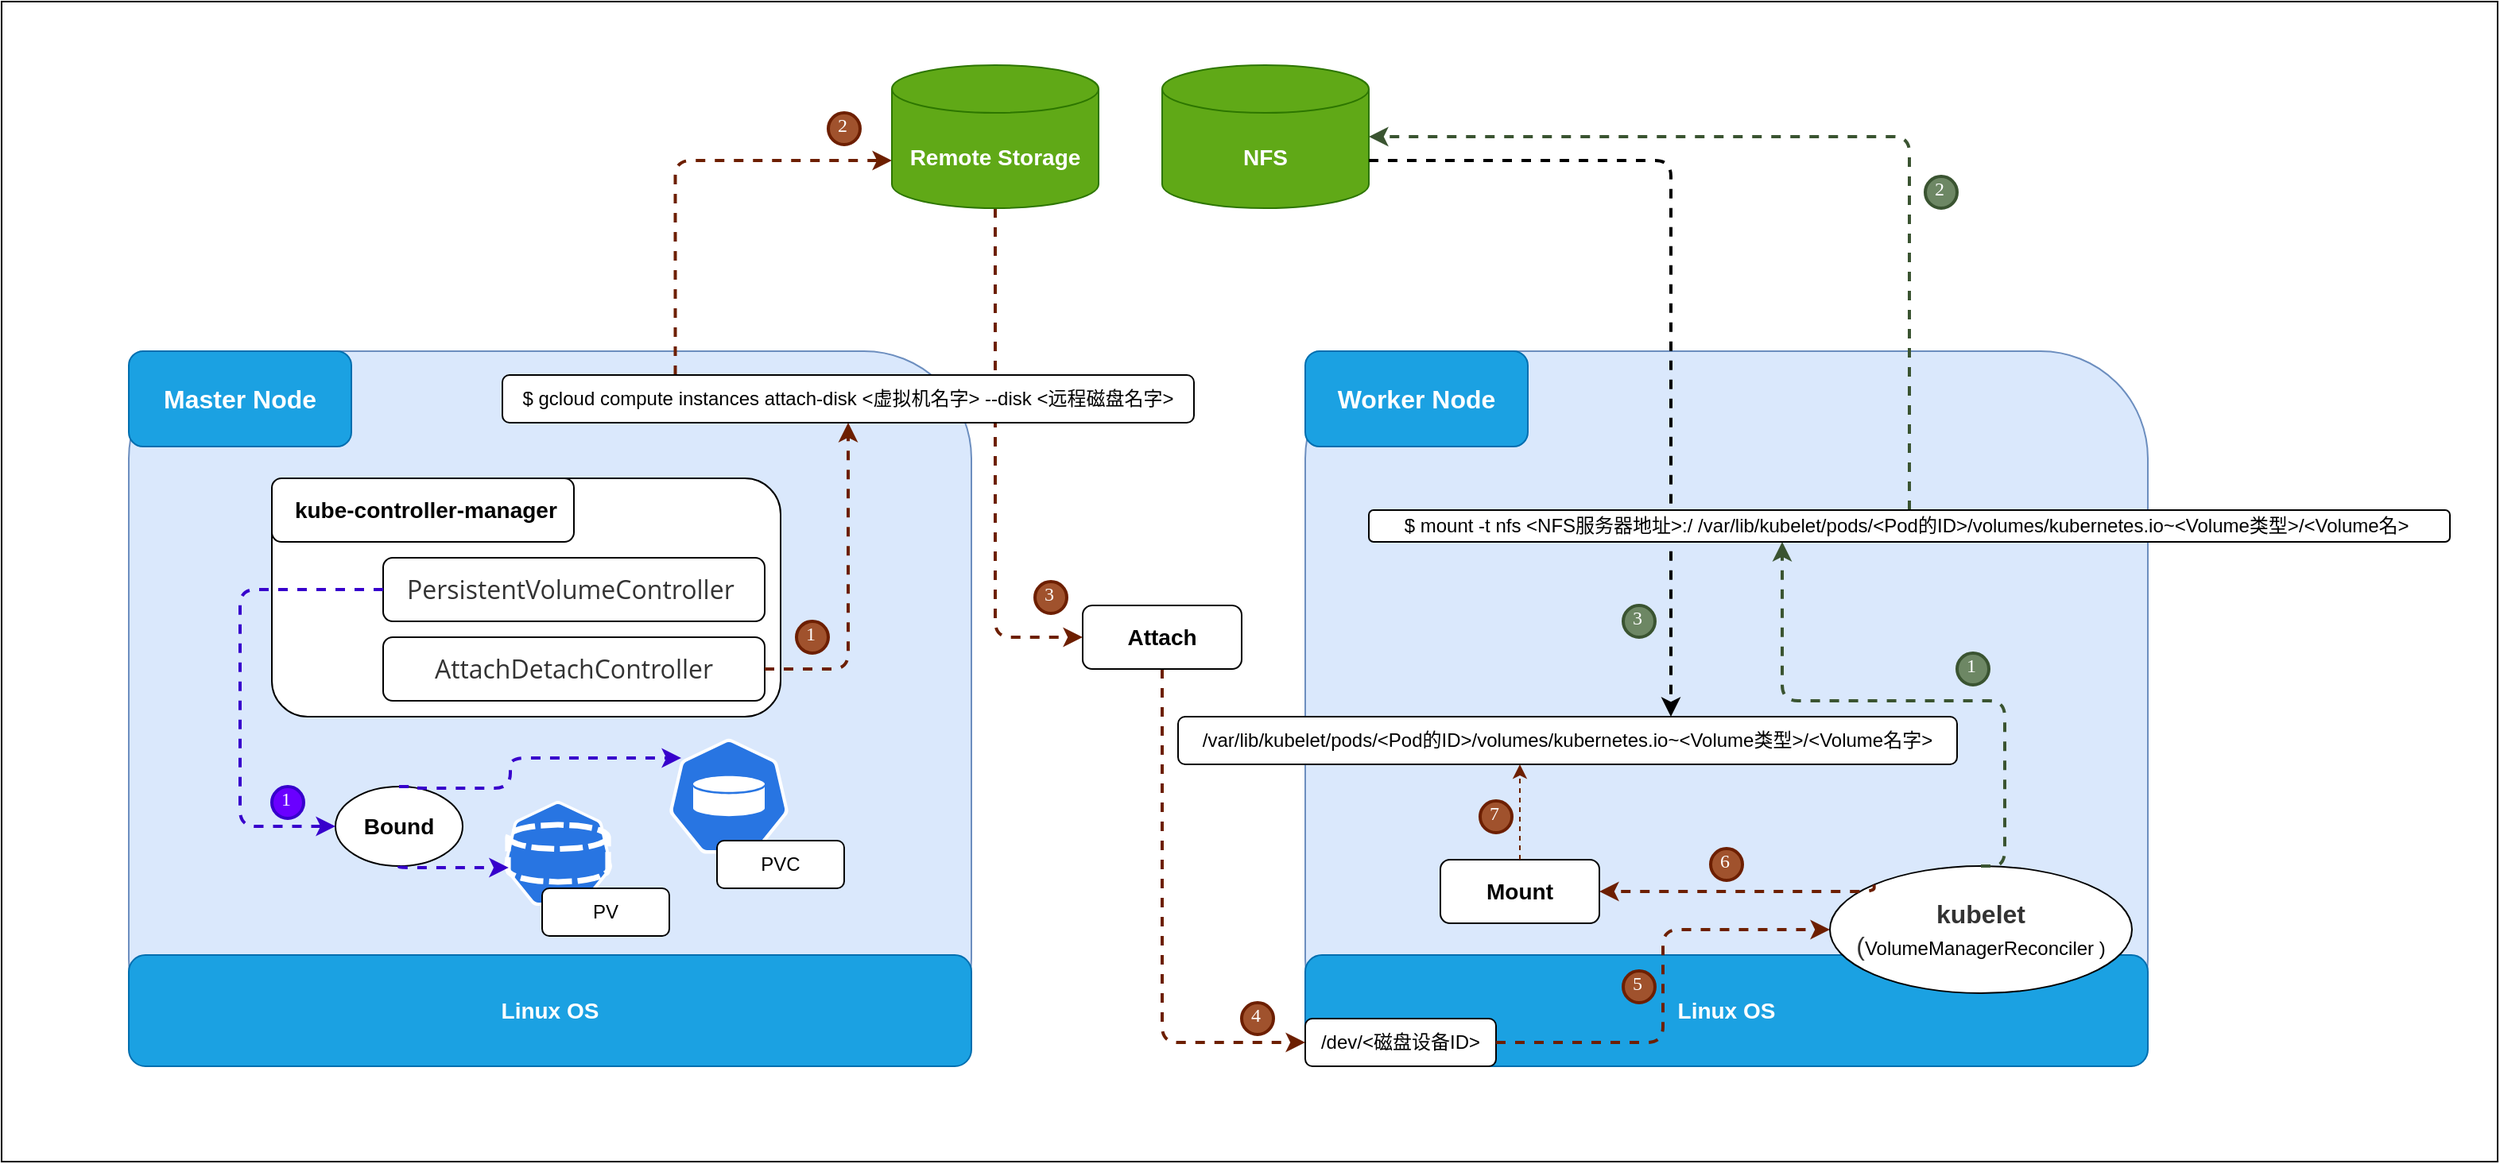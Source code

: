 <mxfile version="13.7.9" type="device"><diagram id="V8kBzgTS_78l2b0EYQct" name="Page-1"><mxGraphModel dx="2881" dy="2331" grid="1" gridSize="10" guides="1" tooltips="1" connect="1" arrows="1" fold="1" page="1" pageScale="1" pageWidth="850" pageHeight="1100" math="0" shadow="0"><root><mxCell id="0"/><mxCell id="1" parent="0"/><mxCell id="NvN85oqst8BbzducgSSX-100" value="" style="rounded=0;whiteSpace=wrap;html=1;" vertex="1" parent="1"><mxGeometry x="-30" y="-20" width="1570" height="730" as="geometry"/></mxCell><mxCell id="NvN85oqst8BbzducgSSX-8" value="" style="rounded=1;whiteSpace=wrap;html=1;fillColor=#dae8fc;strokeColor=#6c8ebf;" vertex="1" parent="1"><mxGeometry x="790" y="200" width="530" height="450" as="geometry"/></mxCell><mxCell id="NvN85oqst8BbzducgSSX-9" value="&lt;b&gt;&lt;font style=&quot;font-size: 14px&quot;&gt;Linux OS&lt;/font&gt;&lt;/b&gt;" style="rounded=1;whiteSpace=wrap;html=1;fillColor=#1ba1e2;strokeColor=#006EAF;fontColor=#ffffff;" vertex="1" parent="1"><mxGeometry x="790" y="580" width="530" height="70" as="geometry"/></mxCell><mxCell id="NvN85oqst8BbzducgSSX-12" value="/dev/&amp;lt;磁盘设备ID&amp;gt;" style="rounded=1;whiteSpace=wrap;html=1;" vertex="1" parent="1"><mxGeometry x="790" y="620" width="120" height="30" as="geometry"/></mxCell><mxCell id="NvN85oqst8BbzducgSSX-16" value="/var/lib/kubelet/pods/&amp;lt;Pod的ID&amp;gt;/volumes/kubernetes.io~&amp;lt;Volume类型&amp;gt;/&amp;lt;Volume名字&amp;gt;" style="rounded=1;whiteSpace=wrap;html=1;" vertex="1" parent="1"><mxGeometry x="710" y="430" width="490" height="30" as="geometry"/></mxCell><mxCell id="NvN85oqst8BbzducgSSX-28" value="&lt;span style=&quot;color: rgb(51 , 51 , 51) ; font-family: &amp;#34;pingfang sc&amp;#34; , &amp;#34;avenir&amp;#34; , &amp;#34;tahoma&amp;#34; , &amp;#34;arial&amp;#34; , &amp;#34;lantinghei sc&amp;#34; , &amp;#34;microsoft yahei&amp;#34; , &amp;#34;hiragino sans gb&amp;#34; , &amp;#34;microsoft sans serif&amp;#34; , &amp;#34;wenquanyi micro hei&amp;#34; , &amp;#34;helvetica&amp;#34; , sans-serif ; font-size: 16px ; background-color: rgb(255 , 255 , 255)&quot;&gt;&lt;b&gt;kubelet &lt;/b&gt;(&lt;/span&gt;VolumeManagerReconciler )" style="ellipse;whiteSpace=wrap;html=1;" vertex="1" parent="1"><mxGeometry x="1120" y="524" width="190" height="80" as="geometry"/></mxCell><mxCell id="NvN85oqst8BbzducgSSX-31" value="" style="rounded=1;whiteSpace=wrap;html=1;fillColor=#dae8fc;strokeColor=#6c8ebf;" vertex="1" parent="1"><mxGeometry x="50" y="200" width="530" height="450" as="geometry"/></mxCell><mxCell id="NvN85oqst8BbzducgSSX-32" value="&lt;b&gt;&lt;font style=&quot;font-size: 16px&quot;&gt;Master Node&lt;/font&gt;&lt;/b&gt;" style="rounded=1;whiteSpace=wrap;html=1;fillColor=#1ba1e2;strokeColor=#006EAF;fontColor=#ffffff;" vertex="1" parent="1"><mxGeometry x="50" y="200" width="140" height="60" as="geometry"/></mxCell><mxCell id="NvN85oqst8BbzducgSSX-5" value="" style="endArrow=classic;html=1;entryX=0.437;entryY=-0.043;entryDx=0;entryDy=0;entryPerimeter=0;exitX=0.5;exitY=1;exitDx=0;exitDy=0;dashed=1;" edge="1" parent="1"><mxGeometry width="50" height="50" relative="1" as="geometry"><mxPoint x="240" y="320" as="sourcePoint"/><mxPoint x="372.44" y="412.42" as="targetPoint"/></mxGeometry></mxCell><mxCell id="NvN85oqst8BbzducgSSX-39" value="" style="edgeStyle=elbowEdgeStyle;elbow=horizontal;endArrow=classic;html=1;dashed=1;exitX=1;exitY=0.5;exitDx=0;exitDy=0;entryX=0;entryY=0.5;entryDx=0;entryDy=0;fillColor=#a0522d;strokeColor=#6D1F00;strokeWidth=2;" edge="1" parent="1" source="NvN85oqst8BbzducgSSX-12" target="NvN85oqst8BbzducgSSX-28"><mxGeometry width="50" height="50" relative="1" as="geometry"><mxPoint x="820" y="380" as="sourcePoint"/><mxPoint x="870" y="330" as="targetPoint"/></mxGeometry></mxCell><mxCell id="NvN85oqst8BbzducgSSX-44" value="&lt;blockquote style=&quot;margin: 0 0 0 40px ; border: none ; padding: 0px&quot;&gt;&lt;br&gt;&lt;/blockquote&gt;" style="rounded=1;whiteSpace=wrap;html=1;align=left;" vertex="1" parent="1"><mxGeometry x="140" y="280" width="320" height="150" as="geometry"/></mxCell><mxCell id="NvN85oqst8BbzducgSSX-45" value="&lt;span style=&quot;text-align: left&quot;&gt;&lt;b&gt;&lt;font style=&quot;font-size: 14px&quot;&gt;&amp;nbsp;kube-controller-manager&lt;/font&gt;&lt;/b&gt;&lt;/span&gt;" style="rounded=1;whiteSpace=wrap;html=1;" vertex="1" parent="1"><mxGeometry x="140" y="280" width="190" height="40" as="geometry"/></mxCell><mxCell id="NvN85oqst8BbzducgSSX-46" value="&lt;span style=&quot;color: rgb(51 , 51 , 51) ; font-family: &amp;#34;open sans&amp;#34; , &amp;#34;clear sans&amp;#34; , &amp;#34;helvetica neue&amp;#34; , &amp;#34;helvetica&amp;#34; , &amp;#34;arial&amp;#34; , &amp;#34;segoe ui emoji&amp;#34; , sans-serif ; background-color: rgb(255 , 255 , 255)&quot;&gt;&lt;font style=&quot;font-size: 16px&quot;&gt;PersistentVolumeController&amp;nbsp;&lt;/font&gt;&lt;/span&gt;" style="rounded=1;whiteSpace=wrap;html=1;" vertex="1" parent="1"><mxGeometry x="210" y="330" width="240" height="40" as="geometry"/></mxCell><mxCell id="NvN85oqst8BbzducgSSX-47" value="&lt;span style=&quot;color: rgb(51 , 51 , 51) ; font-family: &amp;#34;open sans&amp;#34; , &amp;#34;clear sans&amp;#34; , &amp;#34;helvetica neue&amp;#34; , &amp;#34;helvetica&amp;#34; , &amp;#34;arial&amp;#34; , &amp;#34;segoe ui emoji&amp;#34; , sans-serif ; font-size: 16px ; background-color: rgb(255 , 255 , 255)&quot;&gt;AttachDetachController&lt;/span&gt;" style="rounded=1;whiteSpace=wrap;html=1;" vertex="1" parent="1"><mxGeometry x="210" y="380" width="240" height="40" as="geometry"/></mxCell><mxCell id="NvN85oqst8BbzducgSSX-48" value="" style="html=1;dashed=0;whitespace=wrap;fillColor=#2875E2;strokeColor=#ffffff;points=[[0.005,0.63,0],[0.1,0.2,0],[0.9,0.2,0],[0.5,0,0],[0.995,0.63,0],[0.72,0.99,0],[0.5,1,0],[0.28,0.99,0]];shape=mxgraph.kubernetes.icon;prIcon=pv" vertex="1" parent="1"><mxGeometry x="390" y="440" width="75" height="80" as="geometry"/></mxCell><mxCell id="NvN85oqst8BbzducgSSX-49" value="" style="html=1;dashed=0;whitespace=wrap;fillColor=#2875E2;strokeColor=#ffffff;points=[[0.005,0.63,0],[0.1,0.2,0],[0.9,0.2,0],[0.5,0,0],[0.995,0.63,0],[0.72,0.99,0],[0.5,1,0],[0.28,0.99,0]];shape=mxgraph.kubernetes.icon;prIcon=pvc" vertex="1" parent="1"><mxGeometry x="250" y="483" width="140" height="66" as="geometry"/></mxCell><mxCell id="NvN85oqst8BbzducgSSX-50" value="PVC" style="rounded=1;whiteSpace=wrap;html=1;" vertex="1" parent="1"><mxGeometry x="420" y="508" width="80" height="30" as="geometry"/></mxCell><mxCell id="NvN85oqst8BbzducgSSX-53" value="PV" style="rounded=1;whiteSpace=wrap;html=1;" vertex="1" parent="1"><mxGeometry x="310" y="538" width="80" height="30" as="geometry"/></mxCell><mxCell id="NvN85oqst8BbzducgSSX-55" value="&lt;b&gt;&lt;font style=&quot;font-size: 14px&quot;&gt;Bound&lt;/font&gt;&lt;/b&gt;" style="ellipse;whiteSpace=wrap;html=1;" vertex="1" parent="1"><mxGeometry x="180" y="474" width="80" height="50" as="geometry"/></mxCell><mxCell id="NvN85oqst8BbzducgSSX-58" value="" style="edgeStyle=segmentEdgeStyle;endArrow=classic;html=1;dashed=1;entryX=0.1;entryY=0.2;entryDx=0;entryDy=0;entryPerimeter=0;exitX=0.5;exitY=0;exitDx=0;exitDy=0;fillColor=#6a00ff;strokeColor=#3700CC;strokeWidth=2;" edge="1" parent="1" source="NvN85oqst8BbzducgSSX-55" target="NvN85oqst8BbzducgSSX-48"><mxGeometry width="50" height="50" relative="1" as="geometry"><mxPoint x="230" y="500" as="sourcePoint"/><mxPoint x="650" y="350" as="targetPoint"/><Array as="points"><mxPoint x="230" y="474"/><mxPoint x="290" y="475"/><mxPoint x="290" y="456"/></Array></mxGeometry></mxCell><mxCell id="NvN85oqst8BbzducgSSX-63" value="" style="edgeStyle=elbowEdgeStyle;elbow=horizontal;endArrow=classic;html=1;dashed=1;entryX=0;entryY=0.5;entryDx=0;entryDy=0;exitX=0;exitY=0.5;exitDx=0;exitDy=0;fillColor=#6a00ff;strokeColor=#3700CC;strokeWidth=2;" edge="1" parent="1" source="NvN85oqst8BbzducgSSX-46" target="NvN85oqst8BbzducgSSX-55"><mxGeometry width="50" height="50" relative="1" as="geometry"><mxPoint x="600" y="400" as="sourcePoint"/><mxPoint x="650" y="350" as="targetPoint"/><Array as="points"><mxPoint x="120" y="380"/><mxPoint x="275" y="420"/></Array></mxGeometry></mxCell><mxCell id="NvN85oqst8BbzducgSSX-64" value="" style="edgeStyle=elbowEdgeStyle;elbow=vertical;endArrow=classic;html=1;dashed=1;exitX=0.25;exitY=0;exitDx=0;exitDy=0;entryX=0;entryY=0;entryDx=0;entryDy=60;entryPerimeter=0;fillColor=#a0522d;strokeColor=#6D1F00;strokeWidth=2;" edge="1" parent="1" source="NvN85oqst8BbzducgSSX-38" target="NvN85oqst8BbzducgSSX-77"><mxGeometry width="50" height="50" relative="1" as="geometry"><mxPoint x="600" y="400" as="sourcePoint"/><mxPoint x="680" y="140" as="targetPoint"/><Array as="points"><mxPoint x="460" y="80"/><mxPoint x="650" y="140"/><mxPoint x="660" y="180"/></Array></mxGeometry></mxCell><mxCell id="NvN85oqst8BbzducgSSX-65" value="" style="edgeStyle=elbowEdgeStyle;elbow=horizontal;endArrow=classic;html=1;dashed=1;exitX=0.5;exitY=1;exitDx=0;exitDy=0;entryX=0;entryY=0.5;entryDx=0;entryDy=0;fillColor=#a0522d;strokeColor=#6D1F00;strokeWidth=2;" edge="1" parent="1" source="NvN85oqst8BbzducgSSX-18" target="NvN85oqst8BbzducgSSX-12"><mxGeometry width="50" height="50" relative="1" as="geometry"><mxPoint x="600" y="400" as="sourcePoint"/><mxPoint x="650" y="350" as="targetPoint"/><Array as="points"><mxPoint x="700" y="450"/><mxPoint x="730" y="480"/><mxPoint x="750" y="500"/><mxPoint x="760" y="290"/></Array></mxGeometry></mxCell><mxCell id="NvN85oqst8BbzducgSSX-18" value="&lt;font style=&quot;font-size: 14px&quot;&gt;&lt;b&gt;Attach&lt;/b&gt;&lt;/font&gt;" style="rounded=1;whiteSpace=wrap;html=1;" vertex="1" parent="1"><mxGeometry x="650" y="360" width="100" height="40" as="geometry"/></mxCell><mxCell id="NvN85oqst8BbzducgSSX-66" value="" style="edgeStyle=elbowEdgeStyle;elbow=horizontal;endArrow=classic;html=1;dashed=1;exitX=0.5;exitY=1;exitDx=0;exitDy=0;exitPerimeter=0;fillColor=#a0522d;strokeColor=#6D1F00;entryX=0;entryY=0.5;entryDx=0;entryDy=0;strokeWidth=2;" edge="1" parent="1" source="NvN85oqst8BbzducgSSX-77" target="NvN85oqst8BbzducgSSX-18"><mxGeometry width="50" height="50" relative="1" as="geometry"><mxPoint x="720" y="230" as="sourcePoint"/><mxPoint x="680" y="360" as="targetPoint"/><Array as="points"><mxPoint x="595" y="150"/><mxPoint x="680" y="310"/><mxPoint x="730" y="260"/><mxPoint x="740" y="300"/></Array></mxGeometry></mxCell><mxCell id="NvN85oqst8BbzducgSSX-67" value="&lt;b&gt;&lt;font style=&quot;font-size: 14px&quot;&gt;NFS&lt;/font&gt;&lt;/b&gt;" style="shape=cylinder3;whiteSpace=wrap;html=1;boundedLbl=1;backgroundOutline=1;size=15;fillColor=#60a917;strokeColor=#2D7600;fontColor=#ffffff;" vertex="1" parent="1"><mxGeometry x="700" y="20" width="130" height="90" as="geometry"/></mxCell><mxCell id="NvN85oqst8BbzducgSSX-69" value="" style="edgeStyle=segmentEdgeStyle;endArrow=classic;html=1;dashed=1;exitX=0.5;exitY=0;exitDx=0;exitDy=0;fillColor=#6d8764;strokeColor=#3A5431;strokeWidth=2;" edge="1" parent="1" source="NvN85oqst8BbzducgSSX-28"><mxGeometry width="50" height="50" relative="1" as="geometry"><mxPoint x="1200" y="400" as="sourcePoint"/><mxPoint x="1090" y="320" as="targetPoint"/><Array as="points"><mxPoint x="1230" y="524"/><mxPoint x="1230" y="420"/><mxPoint x="1090" y="420"/></Array></mxGeometry></mxCell><mxCell id="NvN85oqst8BbzducgSSX-70" value="" style="edgeStyle=elbowEdgeStyle;elbow=vertical;endArrow=classic;html=1;dashed=1;exitX=0.5;exitY=0;exitDx=0;exitDy=0;entryX=1;entryY=0.5;entryDx=0;entryDy=0;entryPerimeter=0;fillColor=#6d8764;strokeColor=#3A5431;strokeWidth=2;" edge="1" parent="1" source="NvN85oqst8BbzducgSSX-25" target="NvN85oqst8BbzducgSSX-67"><mxGeometry width="50" height="50" relative="1" as="geometry"><mxPoint x="1200" y="400" as="sourcePoint"/><mxPoint x="1250" y="350" as="targetPoint"/><Array as="points"><mxPoint x="880" y="65"/><mxPoint x="940" y="80"/><mxPoint x="1080" y="140"/><mxPoint x="1160" y="150"/></Array></mxGeometry></mxCell><mxCell id="NvN85oqst8BbzducgSSX-71" value="" style="edgeStyle=elbowEdgeStyle;elbow=vertical;endArrow=classic;html=1;dashed=1;exitX=0;exitY=0;exitDx=0;exitDy=0;entryX=1;entryY=0.5;entryDx=0;entryDy=0;fillColor=#a0522d;strokeColor=#6D1F00;strokeWidth=2;" edge="1" parent="1" source="NvN85oqst8BbzducgSSX-28" target="NvN85oqst8BbzducgSSX-72"><mxGeometry width="50" height="50" relative="1" as="geometry"><mxPoint x="1080" y="400" as="sourcePoint"/><mxPoint x="1060" y="509" as="targetPoint"/><Array as="points"><mxPoint x="1030" y="540"/><mxPoint x="1070" y="530"/></Array></mxGeometry></mxCell><mxCell id="NvN85oqst8BbzducgSSX-72" value="&lt;b&gt;&lt;font style=&quot;font-size: 14px&quot;&gt;Mount&lt;/font&gt;&lt;/b&gt;" style="rounded=1;whiteSpace=wrap;html=1;" vertex="1" parent="1"><mxGeometry x="875" y="520" width="100" height="40" as="geometry"/></mxCell><mxCell id="NvN85oqst8BbzducgSSX-73" value="" style="edgeStyle=segmentEdgeStyle;endArrow=classic;html=1;dashed=1;exitX=0.5;exitY=0;exitDx=0;exitDy=0;fillColor=#a0522d;strokeColor=#6D1F00;" edge="1" parent="1" source="NvN85oqst8BbzducgSSX-72" target="NvN85oqst8BbzducgSSX-16"><mxGeometry width="50" height="50" relative="1" as="geometry"><mxPoint x="1080" y="400" as="sourcePoint"/><mxPoint x="1130" y="350" as="targetPoint"/><Array as="points"><mxPoint x="925" y="520"/><mxPoint x="925" y="520"/></Array></mxGeometry></mxCell><mxCell id="NvN85oqst8BbzducgSSX-74" value="&lt;b&gt;&lt;font style=&quot;font-size: 16px&quot;&gt;Worker Node&lt;/font&gt;&lt;/b&gt;" style="rounded=1;whiteSpace=wrap;html=1;fillColor=#1ba1e2;strokeColor=#006EAF;fontColor=#ffffff;" vertex="1" parent="1"><mxGeometry x="790" y="200" width="140" height="60" as="geometry"/></mxCell><mxCell id="NvN85oqst8BbzducgSSX-75" value="&lt;b&gt;&lt;font style=&quot;font-size: 14px&quot;&gt;Linux OS&lt;/font&gt;&lt;/b&gt;" style="rounded=1;whiteSpace=wrap;html=1;fillColor=#1ba1e2;strokeColor=#006EAF;fontColor=#ffffff;" vertex="1" parent="1"><mxGeometry x="50" y="580" width="530" height="70" as="geometry"/></mxCell><mxCell id="NvN85oqst8BbzducgSSX-76" value="" style="edgeStyle=elbowEdgeStyle;elbow=vertical;endArrow=classic;html=1;dashed=1;exitX=0.5;exitY=1;exitDx=0;exitDy=0;entryX=0.278;entryY=0.642;entryDx=0;entryDy=0;entryPerimeter=0;fillColor=#6a00ff;strokeColor=#3700CC;strokeWidth=2;" edge="1" parent="1" source="NvN85oqst8BbzducgSSX-55" target="NvN85oqst8BbzducgSSX-49"><mxGeometry width="50" height="50" relative="1" as="geometry"><mxPoint x="670" y="490" as="sourcePoint"/><mxPoint x="720" y="440" as="targetPoint"/><Array as="points"><mxPoint x="260" y="525"/></Array></mxGeometry></mxCell><mxCell id="NvN85oqst8BbzducgSSX-77" value="&lt;b&gt;&lt;font style=&quot;font-size: 14px&quot;&gt;Remote Storage&lt;/font&gt;&lt;/b&gt;" style="shape=cylinder3;whiteSpace=wrap;html=1;boundedLbl=1;backgroundOutline=1;size=15;fillColor=#60a917;strokeColor=#2D7600;fontColor=#ffffff;" vertex="1" parent="1"><mxGeometry x="530" y="20" width="130" height="90" as="geometry"/></mxCell><mxCell id="NvN85oqst8BbzducgSSX-80" value="1" style="ellipse;whiteSpace=wrap;html=1;aspect=fixed;strokeWidth=2;fontFamily=Tahoma;spacingBottom=4;spacingRight=2;strokeColor=#3700CC;fillColor=#6a00ff;fontColor=#ffffff;" vertex="1" parent="1"><mxGeometry x="140" y="474" width="20" height="20" as="geometry"/></mxCell><mxCell id="NvN85oqst8BbzducgSSX-43" value="" style="edgeStyle=elbowEdgeStyle;elbow=vertical;endArrow=classic;html=1;dashed=1;exitX=1;exitY=0.5;exitDx=0;exitDy=0;entryX=0.5;entryY=1;entryDx=0;entryDy=0;fillColor=#a0522d;strokeColor=#6D1F00;strokeWidth=2;" edge="1" parent="1" source="NvN85oqst8BbzducgSSX-47" target="NvN85oqst8BbzducgSSX-38"><mxGeometry width="50" height="50" relative="1" as="geometry"><mxPoint x="500" y="565" as="sourcePoint"/><mxPoint x="630" y="300" as="targetPoint"/><Array as="points"><mxPoint x="480" y="400"/></Array></mxGeometry></mxCell><mxCell id="NvN85oqst8BbzducgSSX-81" value="1" style="ellipse;whiteSpace=wrap;html=1;aspect=fixed;strokeWidth=2;fontFamily=Tahoma;spacingBottom=4;spacingRight=2;strokeColor=#6D1F00;fillColor=#a0522d;fontColor=#ffffff;" vertex="1" parent="1"><mxGeometry x="470" y="370" width="20" height="20" as="geometry"/></mxCell><mxCell id="NvN85oqst8BbzducgSSX-84" value="3" style="ellipse;whiteSpace=wrap;html=1;aspect=fixed;strokeWidth=2;fontFamily=Tahoma;spacingBottom=4;spacingRight=2;strokeColor=#6D1F00;fillColor=#a0522d;fontColor=#ffffff;" vertex="1" parent="1"><mxGeometry x="620" y="345" width="20" height="20" as="geometry"/></mxCell><mxCell id="NvN85oqst8BbzducgSSX-86" value="2" style="ellipse;whiteSpace=wrap;html=1;aspect=fixed;strokeWidth=2;fontFamily=Tahoma;spacingBottom=4;spacingRight=2;strokeColor=#6D1F00;fillColor=#a0522d;fontColor=#ffffff;" vertex="1" parent="1"><mxGeometry x="490" y="50" width="20" height="20" as="geometry"/></mxCell><mxCell id="NvN85oqst8BbzducgSSX-38" value="&lt;div&gt;&lt;span&gt;$ gcloud compute instances attach-disk &amp;lt;虚拟机名字&amp;gt; --disk &amp;lt;远程磁盘名字&amp;gt;&lt;/span&gt;&lt;br&gt;&lt;/div&gt;" style="rounded=1;whiteSpace=wrap;html=1;" vertex="1" parent="1"><mxGeometry x="285" y="215" width="435" height="30" as="geometry"/></mxCell><mxCell id="NvN85oqst8BbzducgSSX-88" value="4" style="ellipse;whiteSpace=wrap;html=1;aspect=fixed;strokeWidth=2;fontFamily=Tahoma;spacingBottom=4;spacingRight=2;strokeColor=#6D1F00;fillColor=#a0522d;fontColor=#ffffff;" vertex="1" parent="1"><mxGeometry x="750" y="610" width="20" height="20" as="geometry"/></mxCell><mxCell id="NvN85oqst8BbzducgSSX-89" value="5" style="ellipse;whiteSpace=wrap;html=1;aspect=fixed;strokeWidth=2;fontFamily=Tahoma;spacingBottom=4;spacingRight=2;strokeColor=#6D1F00;fillColor=#a0522d;fontColor=#ffffff;" vertex="1" parent="1"><mxGeometry x="990" y="590" width="20" height="20" as="geometry"/></mxCell><mxCell id="NvN85oqst8BbzducgSSX-90" value="6" style="ellipse;whiteSpace=wrap;html=1;aspect=fixed;strokeWidth=2;fontFamily=Tahoma;spacingBottom=4;spacingRight=2;strokeColor=#6D1F00;fillColor=#a0522d;fontColor=#ffffff;" vertex="1" parent="1"><mxGeometry x="1045" y="513" width="20" height="20" as="geometry"/></mxCell><mxCell id="NvN85oqst8BbzducgSSX-91" value="7" style="ellipse;whiteSpace=wrap;html=1;aspect=fixed;strokeWidth=2;fontFamily=Tahoma;spacingBottom=4;spacingRight=2;strokeColor=#6D1F00;fillColor=#a0522d;fontColor=#ffffff;" vertex="1" parent="1"><mxGeometry x="900" y="483" width="20" height="20" as="geometry"/></mxCell><mxCell id="NvN85oqst8BbzducgSSX-92" value="1" style="ellipse;whiteSpace=wrap;html=1;aspect=fixed;strokeWidth=2;fontFamily=Tahoma;spacingBottom=4;spacingRight=2;strokeColor=#3A5431;fillColor=#6d8764;fontColor=#ffffff;" vertex="1" parent="1"><mxGeometry x="1200" y="390" width="20" height="20" as="geometry"/></mxCell><mxCell id="NvN85oqst8BbzducgSSX-93" value="2" style="ellipse;whiteSpace=wrap;html=1;aspect=fixed;strokeWidth=2;fontFamily=Tahoma;spacingBottom=4;spacingRight=2;strokeColor=#3A5431;fillColor=#6d8764;fontColor=#ffffff;" vertex="1" parent="1"><mxGeometry x="1180" y="90" width="20" height="20" as="geometry"/></mxCell><mxCell id="NvN85oqst8BbzducgSSX-95" value="" style="edgeStyle=elbowEdgeStyle;elbow=horizontal;endArrow=classic;html=1;dashed=1;exitX=1;exitY=0;exitDx=0;exitDy=60;exitPerimeter=0;strokeWidth=2;" edge="1" parent="1" source="NvN85oqst8BbzducgSSX-67"><mxGeometry width="50" height="50" relative="1" as="geometry"><mxPoint x="830" y="120" as="sourcePoint"/><mxPoint x="1020" y="430" as="targetPoint"/><Array as="points"><mxPoint x="1020" y="280"/><mxPoint x="1030" y="180"/></Array></mxGeometry></mxCell><mxCell id="NvN85oqst8BbzducgSSX-25" value="$ mount -t nfs &amp;lt;NFS服务器地址&amp;gt;:/ /var/lib/kubelet/pods/&amp;lt;Pod的ID&amp;gt;/volumes/kubernetes.io~&amp;lt;Volume类型&amp;gt;/&amp;lt;Volume名&amp;gt;&amp;nbsp;" style="rounded=1;whiteSpace=wrap;html=1;" vertex="1" parent="1"><mxGeometry x="830" y="300" width="680" height="20" as="geometry"/></mxCell><mxCell id="NvN85oqst8BbzducgSSX-102" value="3" style="ellipse;whiteSpace=wrap;html=1;aspect=fixed;strokeWidth=2;fontFamily=Tahoma;spacingBottom=4;spacingRight=2;strokeColor=#3A5431;fillColor=#6d8764;fontColor=#ffffff;" vertex="1" parent="1"><mxGeometry x="990" y="360" width="20" height="20" as="geometry"/></mxCell></root></mxGraphModel></diagram></mxfile>